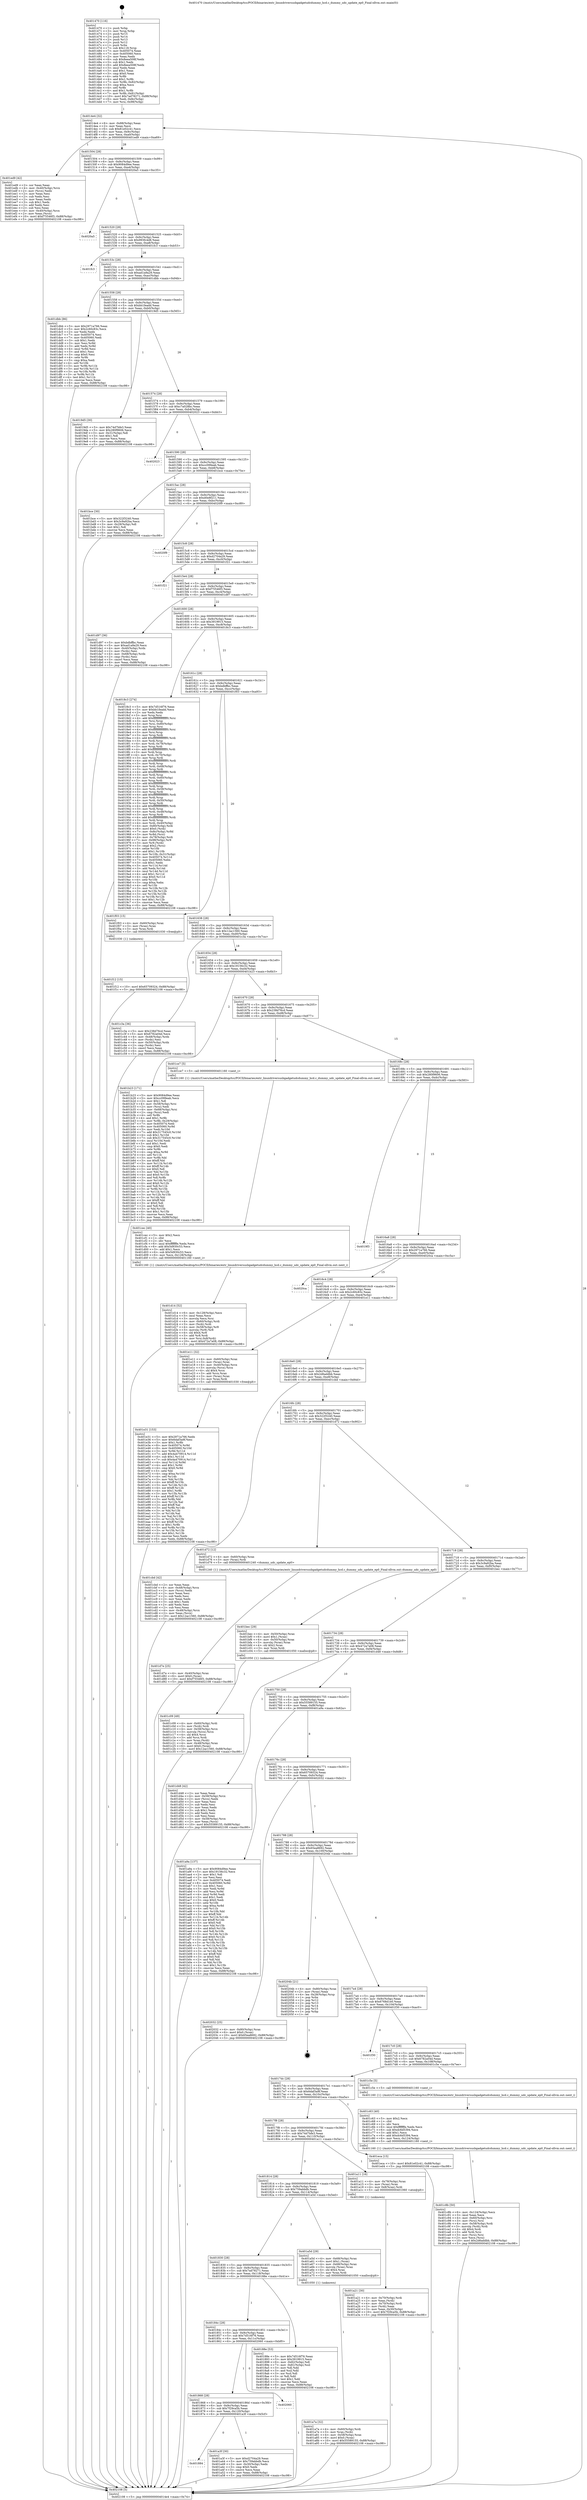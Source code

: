 digraph "0x401470" {
  label = "0x401470 (/mnt/c/Users/mathe/Desktop/tcc/POCII/binaries/extr_linuxdriversusbgadgetudcdummy_hcd.c_dummy_udc_update_ep0_Final-ollvm.out::main(0))"
  labelloc = "t"
  node[shape=record]

  Entry [label="",width=0.3,height=0.3,shape=circle,fillcolor=black,style=filled]
  "0x4014e4" [label="{
     0x4014e4 [32]\l
     | [instrs]\l
     &nbsp;&nbsp;0x4014e4 \<+6\>: mov -0x88(%rbp),%eax\l
     &nbsp;&nbsp;0x4014ea \<+2\>: mov %eax,%ecx\l
     &nbsp;&nbsp;0x4014ec \<+6\>: sub $0x81e02c41,%ecx\l
     &nbsp;&nbsp;0x4014f2 \<+6\>: mov %eax,-0x9c(%rbp)\l
     &nbsp;&nbsp;0x4014f8 \<+6\>: mov %ecx,-0xa0(%rbp)\l
     &nbsp;&nbsp;0x4014fe \<+6\>: je 0000000000401ed9 \<main+0xa69\>\l
  }"]
  "0x401ed9" [label="{
     0x401ed9 [42]\l
     | [instrs]\l
     &nbsp;&nbsp;0x401ed9 \<+2\>: xor %eax,%eax\l
     &nbsp;&nbsp;0x401edb \<+4\>: mov -0x40(%rbp),%rcx\l
     &nbsp;&nbsp;0x401edf \<+2\>: mov (%rcx),%edx\l
     &nbsp;&nbsp;0x401ee1 \<+2\>: mov %eax,%esi\l
     &nbsp;&nbsp;0x401ee3 \<+2\>: sub %edx,%esi\l
     &nbsp;&nbsp;0x401ee5 \<+2\>: mov %eax,%edx\l
     &nbsp;&nbsp;0x401ee7 \<+3\>: sub $0x1,%edx\l
     &nbsp;&nbsp;0x401eea \<+2\>: add %edx,%esi\l
     &nbsp;&nbsp;0x401eec \<+2\>: sub %esi,%eax\l
     &nbsp;&nbsp;0x401eee \<+4\>: mov -0x40(%rbp),%rcx\l
     &nbsp;&nbsp;0x401ef2 \<+2\>: mov %eax,(%rcx)\l
     &nbsp;&nbsp;0x401ef4 \<+10\>: movl $0xf75546f3,-0x88(%rbp)\l
     &nbsp;&nbsp;0x401efe \<+5\>: jmp 0000000000402108 \<main+0xc98\>\l
  }"]
  "0x401504" [label="{
     0x401504 [28]\l
     | [instrs]\l
     &nbsp;&nbsp;0x401504 \<+5\>: jmp 0000000000401509 \<main+0x99\>\l
     &nbsp;&nbsp;0x401509 \<+6\>: mov -0x9c(%rbp),%eax\l
     &nbsp;&nbsp;0x40150f \<+5\>: sub $0x9084d9ee,%eax\l
     &nbsp;&nbsp;0x401514 \<+6\>: mov %eax,-0xa4(%rbp)\l
     &nbsp;&nbsp;0x40151a \<+6\>: je 00000000004020a5 \<main+0xc35\>\l
  }"]
  Exit [label="",width=0.3,height=0.3,shape=circle,fillcolor=black,style=filled,peripheries=2]
  "0x4020a5" [label="{
     0x4020a5\l
  }", style=dashed]
  "0x401520" [label="{
     0x401520 [28]\l
     | [instrs]\l
     &nbsp;&nbsp;0x401520 \<+5\>: jmp 0000000000401525 \<main+0xb5\>\l
     &nbsp;&nbsp;0x401525 \<+6\>: mov -0x9c(%rbp),%eax\l
     &nbsp;&nbsp;0x40152b \<+5\>: sub $0x993fc4d8,%eax\l
     &nbsp;&nbsp;0x401530 \<+6\>: mov %eax,-0xa8(%rbp)\l
     &nbsp;&nbsp;0x401536 \<+6\>: je 0000000000401fc3 \<main+0xb53\>\l
  }"]
  "0x401f12" [label="{
     0x401f12 [15]\l
     | [instrs]\l
     &nbsp;&nbsp;0x401f12 \<+10\>: movl $0x65709324,-0x88(%rbp)\l
     &nbsp;&nbsp;0x401f1c \<+5\>: jmp 0000000000402108 \<main+0xc98\>\l
  }"]
  "0x401fc3" [label="{
     0x401fc3\l
  }", style=dashed]
  "0x40153c" [label="{
     0x40153c [28]\l
     | [instrs]\l
     &nbsp;&nbsp;0x40153c \<+5\>: jmp 0000000000401541 \<main+0xd1\>\l
     &nbsp;&nbsp;0x401541 \<+6\>: mov -0x9c(%rbp),%eax\l
     &nbsp;&nbsp;0x401547 \<+5\>: sub $0xad1a9a29,%eax\l
     &nbsp;&nbsp;0x40154c \<+6\>: mov %eax,-0xac(%rbp)\l
     &nbsp;&nbsp;0x401552 \<+6\>: je 0000000000401dbb \<main+0x94b\>\l
  }"]
  "0x401e31" [label="{
     0x401e31 [153]\l
     | [instrs]\l
     &nbsp;&nbsp;0x401e31 \<+5\>: mov $0x2971a766,%edx\l
     &nbsp;&nbsp;0x401e36 \<+5\>: mov $0x6daf3a9f,%esi\l
     &nbsp;&nbsp;0x401e3b \<+3\>: mov $0x1,%r8b\l
     &nbsp;&nbsp;0x401e3e \<+8\>: mov 0x405074,%r9d\l
     &nbsp;&nbsp;0x401e46 \<+8\>: mov 0x405060,%r10d\l
     &nbsp;&nbsp;0x401e4e \<+3\>: mov %r9d,%r11d\l
     &nbsp;&nbsp;0x401e51 \<+7\>: add $0x4a470914,%r11d\l
     &nbsp;&nbsp;0x401e58 \<+4\>: sub $0x1,%r11d\l
     &nbsp;&nbsp;0x401e5c \<+7\>: sub $0x4a470914,%r11d\l
     &nbsp;&nbsp;0x401e63 \<+4\>: imul %r11d,%r9d\l
     &nbsp;&nbsp;0x401e67 \<+4\>: and $0x1,%r9d\l
     &nbsp;&nbsp;0x401e6b \<+4\>: cmp $0x0,%r9d\l
     &nbsp;&nbsp;0x401e6f \<+3\>: sete %bl\l
     &nbsp;&nbsp;0x401e72 \<+4\>: cmp $0xa,%r10d\l
     &nbsp;&nbsp;0x401e76 \<+4\>: setl %r14b\l
     &nbsp;&nbsp;0x401e7a \<+3\>: mov %bl,%r15b\l
     &nbsp;&nbsp;0x401e7d \<+4\>: xor $0xff,%r15b\l
     &nbsp;&nbsp;0x401e81 \<+3\>: mov %r14b,%r12b\l
     &nbsp;&nbsp;0x401e84 \<+4\>: xor $0xff,%r12b\l
     &nbsp;&nbsp;0x401e88 \<+4\>: xor $0x1,%r8b\l
     &nbsp;&nbsp;0x401e8c \<+3\>: mov %r15b,%r13b\l
     &nbsp;&nbsp;0x401e8f \<+4\>: and $0xff,%r13b\l
     &nbsp;&nbsp;0x401e93 \<+3\>: and %r8b,%bl\l
     &nbsp;&nbsp;0x401e96 \<+3\>: mov %r12b,%al\l
     &nbsp;&nbsp;0x401e99 \<+2\>: and $0xff,%al\l
     &nbsp;&nbsp;0x401e9b \<+3\>: and %r8b,%r14b\l
     &nbsp;&nbsp;0x401e9e \<+3\>: or %bl,%r13b\l
     &nbsp;&nbsp;0x401ea1 \<+3\>: or %r14b,%al\l
     &nbsp;&nbsp;0x401ea4 \<+3\>: xor %al,%r13b\l
     &nbsp;&nbsp;0x401ea7 \<+3\>: or %r12b,%r15b\l
     &nbsp;&nbsp;0x401eaa \<+4\>: xor $0xff,%r15b\l
     &nbsp;&nbsp;0x401eae \<+4\>: or $0x1,%r8b\l
     &nbsp;&nbsp;0x401eb2 \<+3\>: and %r8b,%r15b\l
     &nbsp;&nbsp;0x401eb5 \<+3\>: or %r15b,%r13b\l
     &nbsp;&nbsp;0x401eb8 \<+4\>: test $0x1,%r13b\l
     &nbsp;&nbsp;0x401ebc \<+3\>: cmovne %esi,%edx\l
     &nbsp;&nbsp;0x401ebf \<+6\>: mov %edx,-0x88(%rbp)\l
     &nbsp;&nbsp;0x401ec5 \<+5\>: jmp 0000000000402108 \<main+0xc98\>\l
  }"]
  "0x401dbb" [label="{
     0x401dbb [86]\l
     | [instrs]\l
     &nbsp;&nbsp;0x401dbb \<+5\>: mov $0x2971a766,%eax\l
     &nbsp;&nbsp;0x401dc0 \<+5\>: mov $0x2c60c83c,%ecx\l
     &nbsp;&nbsp;0x401dc5 \<+2\>: xor %edx,%edx\l
     &nbsp;&nbsp;0x401dc7 \<+7\>: mov 0x405074,%esi\l
     &nbsp;&nbsp;0x401dce \<+7\>: mov 0x405060,%edi\l
     &nbsp;&nbsp;0x401dd5 \<+3\>: sub $0x1,%edx\l
     &nbsp;&nbsp;0x401dd8 \<+3\>: mov %esi,%r8d\l
     &nbsp;&nbsp;0x401ddb \<+3\>: add %edx,%r8d\l
     &nbsp;&nbsp;0x401dde \<+4\>: imul %r8d,%esi\l
     &nbsp;&nbsp;0x401de2 \<+3\>: and $0x1,%esi\l
     &nbsp;&nbsp;0x401de5 \<+3\>: cmp $0x0,%esi\l
     &nbsp;&nbsp;0x401de8 \<+4\>: sete %r9b\l
     &nbsp;&nbsp;0x401dec \<+3\>: cmp $0xa,%edi\l
     &nbsp;&nbsp;0x401def \<+4\>: setl %r10b\l
     &nbsp;&nbsp;0x401df3 \<+3\>: mov %r9b,%r11b\l
     &nbsp;&nbsp;0x401df6 \<+3\>: and %r10b,%r11b\l
     &nbsp;&nbsp;0x401df9 \<+3\>: xor %r10b,%r9b\l
     &nbsp;&nbsp;0x401dfc \<+3\>: or %r9b,%r11b\l
     &nbsp;&nbsp;0x401dff \<+4\>: test $0x1,%r11b\l
     &nbsp;&nbsp;0x401e03 \<+3\>: cmovne %ecx,%eax\l
     &nbsp;&nbsp;0x401e06 \<+6\>: mov %eax,-0x88(%rbp)\l
     &nbsp;&nbsp;0x401e0c \<+5\>: jmp 0000000000402108 \<main+0xc98\>\l
  }"]
  "0x401558" [label="{
     0x401558 [28]\l
     | [instrs]\l
     &nbsp;&nbsp;0x401558 \<+5\>: jmp 000000000040155d \<main+0xed\>\l
     &nbsp;&nbsp;0x40155d \<+6\>: mov -0x9c(%rbp),%eax\l
     &nbsp;&nbsp;0x401563 \<+5\>: sub $0xbb1feadd,%eax\l
     &nbsp;&nbsp;0x401568 \<+6\>: mov %eax,-0xb0(%rbp)\l
     &nbsp;&nbsp;0x40156e \<+6\>: je 00000000004019d5 \<main+0x565\>\l
  }"]
  "0x401d7e" [label="{
     0x401d7e [25]\l
     | [instrs]\l
     &nbsp;&nbsp;0x401d7e \<+4\>: mov -0x40(%rbp),%rax\l
     &nbsp;&nbsp;0x401d82 \<+6\>: movl $0x0,(%rax)\l
     &nbsp;&nbsp;0x401d88 \<+10\>: movl $0xf75546f3,-0x88(%rbp)\l
     &nbsp;&nbsp;0x401d92 \<+5\>: jmp 0000000000402108 \<main+0xc98\>\l
  }"]
  "0x4019d5" [label="{
     0x4019d5 [30]\l
     | [instrs]\l
     &nbsp;&nbsp;0x4019d5 \<+5\>: mov $0x74d7bfe3,%eax\l
     &nbsp;&nbsp;0x4019da \<+5\>: mov $0x280f9606,%ecx\l
     &nbsp;&nbsp;0x4019df \<+3\>: mov -0x31(%rbp),%dl\l
     &nbsp;&nbsp;0x4019e2 \<+3\>: test $0x1,%dl\l
     &nbsp;&nbsp;0x4019e5 \<+3\>: cmovne %ecx,%eax\l
     &nbsp;&nbsp;0x4019e8 \<+6\>: mov %eax,-0x88(%rbp)\l
     &nbsp;&nbsp;0x4019ee \<+5\>: jmp 0000000000402108 \<main+0xc98\>\l
  }"]
  "0x401574" [label="{
     0x401574 [28]\l
     | [instrs]\l
     &nbsp;&nbsp;0x401574 \<+5\>: jmp 0000000000401579 \<main+0x109\>\l
     &nbsp;&nbsp;0x401579 \<+6\>: mov -0x9c(%rbp),%eax\l
     &nbsp;&nbsp;0x40157f \<+5\>: sub $0xc7a028bc,%eax\l
     &nbsp;&nbsp;0x401584 \<+6\>: mov %eax,-0xb4(%rbp)\l
     &nbsp;&nbsp;0x40158a \<+6\>: je 0000000000402023 \<main+0xbb3\>\l
  }"]
  "0x401d14" [label="{
     0x401d14 [52]\l
     | [instrs]\l
     &nbsp;&nbsp;0x401d14 \<+6\>: mov -0x128(%rbp),%ecx\l
     &nbsp;&nbsp;0x401d1a \<+3\>: imul %eax,%ecx\l
     &nbsp;&nbsp;0x401d1d \<+3\>: movslq %ecx,%rsi\l
     &nbsp;&nbsp;0x401d20 \<+4\>: mov -0x60(%rbp),%rdi\l
     &nbsp;&nbsp;0x401d24 \<+3\>: mov (%rdi),%rdi\l
     &nbsp;&nbsp;0x401d27 \<+4\>: mov -0x58(%rbp),%r8\l
     &nbsp;&nbsp;0x401d2b \<+3\>: movslq (%r8),%r8\l
     &nbsp;&nbsp;0x401d2e \<+4\>: shl $0x4,%r8\l
     &nbsp;&nbsp;0x401d32 \<+3\>: add %r8,%rdi\l
     &nbsp;&nbsp;0x401d35 \<+4\>: mov %rsi,0x8(%rdi)\l
     &nbsp;&nbsp;0x401d39 \<+10\>: movl $0x472a7a08,-0x88(%rbp)\l
     &nbsp;&nbsp;0x401d43 \<+5\>: jmp 0000000000402108 \<main+0xc98\>\l
  }"]
  "0x402023" [label="{
     0x402023\l
  }", style=dashed]
  "0x401590" [label="{
     0x401590 [28]\l
     | [instrs]\l
     &nbsp;&nbsp;0x401590 \<+5\>: jmp 0000000000401595 \<main+0x125\>\l
     &nbsp;&nbsp;0x401595 \<+6\>: mov -0x9c(%rbp),%eax\l
     &nbsp;&nbsp;0x40159b \<+5\>: sub $0xcc099eab,%eax\l
     &nbsp;&nbsp;0x4015a0 \<+6\>: mov %eax,-0xb8(%rbp)\l
     &nbsp;&nbsp;0x4015a6 \<+6\>: je 0000000000401bce \<main+0x75e\>\l
  }"]
  "0x401cec" [label="{
     0x401cec [40]\l
     | [instrs]\l
     &nbsp;&nbsp;0x401cec \<+5\>: mov $0x2,%ecx\l
     &nbsp;&nbsp;0x401cf1 \<+1\>: cltd\l
     &nbsp;&nbsp;0x401cf2 \<+2\>: idiv %ecx\l
     &nbsp;&nbsp;0x401cf4 \<+6\>: imul $0xfffffffe,%edx,%ecx\l
     &nbsp;&nbsp;0x401cfa \<+6\>: add $0x5d930c53,%ecx\l
     &nbsp;&nbsp;0x401d00 \<+3\>: add $0x1,%ecx\l
     &nbsp;&nbsp;0x401d03 \<+6\>: sub $0x5d930c53,%ecx\l
     &nbsp;&nbsp;0x401d09 \<+6\>: mov %ecx,-0x128(%rbp)\l
     &nbsp;&nbsp;0x401d0f \<+5\>: call 0000000000401160 \<next_i\>\l
     | [calls]\l
     &nbsp;&nbsp;0x401160 \{1\} (/mnt/c/Users/mathe/Desktop/tcc/POCII/binaries/extr_linuxdriversusbgadgetudcdummy_hcd.c_dummy_udc_update_ep0_Final-ollvm.out::next_i)\l
  }"]
  "0x401bce" [label="{
     0x401bce [30]\l
     | [instrs]\l
     &nbsp;&nbsp;0x401bce \<+5\>: mov $0x322f3240,%eax\l
     &nbsp;&nbsp;0x401bd3 \<+5\>: mov $0x3c9a92ba,%ecx\l
     &nbsp;&nbsp;0x401bd8 \<+3\>: mov -0x29(%rbp),%dl\l
     &nbsp;&nbsp;0x401bdb \<+3\>: test $0x1,%dl\l
     &nbsp;&nbsp;0x401bde \<+3\>: cmovne %ecx,%eax\l
     &nbsp;&nbsp;0x401be1 \<+6\>: mov %eax,-0x88(%rbp)\l
     &nbsp;&nbsp;0x401be7 \<+5\>: jmp 0000000000402108 \<main+0xc98\>\l
  }"]
  "0x4015ac" [label="{
     0x4015ac [28]\l
     | [instrs]\l
     &nbsp;&nbsp;0x4015ac \<+5\>: jmp 00000000004015b1 \<main+0x141\>\l
     &nbsp;&nbsp;0x4015b1 \<+6\>: mov -0x9c(%rbp),%eax\l
     &nbsp;&nbsp;0x4015b7 \<+5\>: sub $0xd0e8f211,%eax\l
     &nbsp;&nbsp;0x4015bc \<+6\>: mov %eax,-0xbc(%rbp)\l
     &nbsp;&nbsp;0x4015c2 \<+6\>: je 00000000004020f9 \<main+0xc89\>\l
  }"]
  "0x401c8b" [label="{
     0x401c8b [50]\l
     | [instrs]\l
     &nbsp;&nbsp;0x401c8b \<+6\>: mov -0x124(%rbp),%ecx\l
     &nbsp;&nbsp;0x401c91 \<+3\>: imul %eax,%ecx\l
     &nbsp;&nbsp;0x401c94 \<+4\>: mov -0x60(%rbp),%rsi\l
     &nbsp;&nbsp;0x401c98 \<+3\>: mov (%rsi),%rsi\l
     &nbsp;&nbsp;0x401c9b \<+4\>: mov -0x58(%rbp),%rdi\l
     &nbsp;&nbsp;0x401c9f \<+3\>: movslq (%rdi),%rdi\l
     &nbsp;&nbsp;0x401ca2 \<+4\>: shl $0x4,%rdi\l
     &nbsp;&nbsp;0x401ca6 \<+3\>: add %rdi,%rsi\l
     &nbsp;&nbsp;0x401ca9 \<+3\>: mov (%rsi),%rsi\l
     &nbsp;&nbsp;0x401cac \<+2\>: mov %ecx,(%rsi)\l
     &nbsp;&nbsp;0x401cae \<+10\>: movl $0x2d6addbb,-0x88(%rbp)\l
     &nbsp;&nbsp;0x401cb8 \<+5\>: jmp 0000000000402108 \<main+0xc98\>\l
  }"]
  "0x4020f9" [label="{
     0x4020f9\l
  }", style=dashed]
  "0x4015c8" [label="{
     0x4015c8 [28]\l
     | [instrs]\l
     &nbsp;&nbsp;0x4015c8 \<+5\>: jmp 00000000004015cd \<main+0x15d\>\l
     &nbsp;&nbsp;0x4015cd \<+6\>: mov -0x9c(%rbp),%eax\l
     &nbsp;&nbsp;0x4015d3 \<+5\>: sub $0xd2704a29,%eax\l
     &nbsp;&nbsp;0x4015d8 \<+6\>: mov %eax,-0xc0(%rbp)\l
     &nbsp;&nbsp;0x4015de \<+6\>: je 0000000000401f21 \<main+0xab1\>\l
  }"]
  "0x401c63" [label="{
     0x401c63 [40]\l
     | [instrs]\l
     &nbsp;&nbsp;0x401c63 \<+5\>: mov $0x2,%ecx\l
     &nbsp;&nbsp;0x401c68 \<+1\>: cltd\l
     &nbsp;&nbsp;0x401c69 \<+2\>: idiv %ecx\l
     &nbsp;&nbsp;0x401c6b \<+6\>: imul $0xfffffffe,%edx,%ecx\l
     &nbsp;&nbsp;0x401c71 \<+6\>: sub $0xdc6d5394,%ecx\l
     &nbsp;&nbsp;0x401c77 \<+3\>: add $0x1,%ecx\l
     &nbsp;&nbsp;0x401c7a \<+6\>: add $0xdc6d5394,%ecx\l
     &nbsp;&nbsp;0x401c80 \<+6\>: mov %ecx,-0x124(%rbp)\l
     &nbsp;&nbsp;0x401c86 \<+5\>: call 0000000000401160 \<next_i\>\l
     | [calls]\l
     &nbsp;&nbsp;0x401160 \{1\} (/mnt/c/Users/mathe/Desktop/tcc/POCII/binaries/extr_linuxdriversusbgadgetudcdummy_hcd.c_dummy_udc_update_ep0_Final-ollvm.out::next_i)\l
  }"]
  "0x401f21" [label="{
     0x401f21\l
  }", style=dashed]
  "0x4015e4" [label="{
     0x4015e4 [28]\l
     | [instrs]\l
     &nbsp;&nbsp;0x4015e4 \<+5\>: jmp 00000000004015e9 \<main+0x179\>\l
     &nbsp;&nbsp;0x4015e9 \<+6\>: mov -0x9c(%rbp),%eax\l
     &nbsp;&nbsp;0x4015ef \<+5\>: sub $0xf75546f3,%eax\l
     &nbsp;&nbsp;0x4015f4 \<+6\>: mov %eax,-0xc4(%rbp)\l
     &nbsp;&nbsp;0x4015fa \<+6\>: je 0000000000401d97 \<main+0x927\>\l
  }"]
  "0x401c09" [label="{
     0x401c09 [49]\l
     | [instrs]\l
     &nbsp;&nbsp;0x401c09 \<+4\>: mov -0x60(%rbp),%rdi\l
     &nbsp;&nbsp;0x401c0d \<+3\>: mov (%rdi),%rdi\l
     &nbsp;&nbsp;0x401c10 \<+4\>: mov -0x58(%rbp),%rcx\l
     &nbsp;&nbsp;0x401c14 \<+3\>: movslq (%rcx),%rcx\l
     &nbsp;&nbsp;0x401c17 \<+4\>: shl $0x4,%rcx\l
     &nbsp;&nbsp;0x401c1b \<+3\>: add %rcx,%rdi\l
     &nbsp;&nbsp;0x401c1e \<+3\>: mov %rax,(%rdi)\l
     &nbsp;&nbsp;0x401c21 \<+4\>: mov -0x48(%rbp),%rax\l
     &nbsp;&nbsp;0x401c25 \<+6\>: movl $0x0,(%rax)\l
     &nbsp;&nbsp;0x401c2b \<+10\>: movl $0x12ac1560,-0x88(%rbp)\l
     &nbsp;&nbsp;0x401c35 \<+5\>: jmp 0000000000402108 \<main+0xc98\>\l
  }"]
  "0x401d97" [label="{
     0x401d97 [36]\l
     | [instrs]\l
     &nbsp;&nbsp;0x401d97 \<+5\>: mov $0xbdbffbc,%eax\l
     &nbsp;&nbsp;0x401d9c \<+5\>: mov $0xad1a9a29,%ecx\l
     &nbsp;&nbsp;0x401da1 \<+4\>: mov -0x40(%rbp),%rdx\l
     &nbsp;&nbsp;0x401da5 \<+2\>: mov (%rdx),%esi\l
     &nbsp;&nbsp;0x401da7 \<+4\>: mov -0x68(%rbp),%rdx\l
     &nbsp;&nbsp;0x401dab \<+2\>: cmp (%rdx),%esi\l
     &nbsp;&nbsp;0x401dad \<+3\>: cmovl %ecx,%eax\l
     &nbsp;&nbsp;0x401db0 \<+6\>: mov %eax,-0x88(%rbp)\l
     &nbsp;&nbsp;0x401db6 \<+5\>: jmp 0000000000402108 \<main+0xc98\>\l
  }"]
  "0x401600" [label="{
     0x401600 [28]\l
     | [instrs]\l
     &nbsp;&nbsp;0x401600 \<+5\>: jmp 0000000000401605 \<main+0x195\>\l
     &nbsp;&nbsp;0x401605 \<+6\>: mov -0x9c(%rbp),%eax\l
     &nbsp;&nbsp;0x40160b \<+5\>: sub $0x3919915,%eax\l
     &nbsp;&nbsp;0x401610 \<+6\>: mov %eax,-0xc8(%rbp)\l
     &nbsp;&nbsp;0x401616 \<+6\>: je 00000000004018c3 \<main+0x453\>\l
  }"]
  "0x401a7a" [label="{
     0x401a7a [32]\l
     | [instrs]\l
     &nbsp;&nbsp;0x401a7a \<+4\>: mov -0x60(%rbp),%rdi\l
     &nbsp;&nbsp;0x401a7e \<+3\>: mov %rax,(%rdi)\l
     &nbsp;&nbsp;0x401a81 \<+4\>: mov -0x58(%rbp),%rax\l
     &nbsp;&nbsp;0x401a85 \<+6\>: movl $0x0,(%rax)\l
     &nbsp;&nbsp;0x401a8b \<+10\>: movl $0x55589155,-0x88(%rbp)\l
     &nbsp;&nbsp;0x401a95 \<+5\>: jmp 0000000000402108 \<main+0xc98\>\l
  }"]
  "0x4018c3" [label="{
     0x4018c3 [274]\l
     | [instrs]\l
     &nbsp;&nbsp;0x4018c3 \<+5\>: mov $0x7d516f76,%eax\l
     &nbsp;&nbsp;0x4018c8 \<+5\>: mov $0xbb1feadd,%ecx\l
     &nbsp;&nbsp;0x4018cd \<+2\>: xor %edx,%edx\l
     &nbsp;&nbsp;0x4018cf \<+3\>: mov %rsp,%rsi\l
     &nbsp;&nbsp;0x4018d2 \<+4\>: add $0xfffffffffffffff0,%rsi\l
     &nbsp;&nbsp;0x4018d6 \<+3\>: mov %rsi,%rsp\l
     &nbsp;&nbsp;0x4018d9 \<+4\>: mov %rsi,-0x80(%rbp)\l
     &nbsp;&nbsp;0x4018dd \<+3\>: mov %rsp,%rsi\l
     &nbsp;&nbsp;0x4018e0 \<+4\>: add $0xfffffffffffffff0,%rsi\l
     &nbsp;&nbsp;0x4018e4 \<+3\>: mov %rsi,%rsp\l
     &nbsp;&nbsp;0x4018e7 \<+3\>: mov %rsp,%rdi\l
     &nbsp;&nbsp;0x4018ea \<+4\>: add $0xfffffffffffffff0,%rdi\l
     &nbsp;&nbsp;0x4018ee \<+3\>: mov %rdi,%rsp\l
     &nbsp;&nbsp;0x4018f1 \<+4\>: mov %rdi,-0x78(%rbp)\l
     &nbsp;&nbsp;0x4018f5 \<+3\>: mov %rsp,%rdi\l
     &nbsp;&nbsp;0x4018f8 \<+4\>: add $0xfffffffffffffff0,%rdi\l
     &nbsp;&nbsp;0x4018fc \<+3\>: mov %rdi,%rsp\l
     &nbsp;&nbsp;0x4018ff \<+4\>: mov %rdi,-0x70(%rbp)\l
     &nbsp;&nbsp;0x401903 \<+3\>: mov %rsp,%rdi\l
     &nbsp;&nbsp;0x401906 \<+4\>: add $0xfffffffffffffff0,%rdi\l
     &nbsp;&nbsp;0x40190a \<+3\>: mov %rdi,%rsp\l
     &nbsp;&nbsp;0x40190d \<+4\>: mov %rdi,-0x68(%rbp)\l
     &nbsp;&nbsp;0x401911 \<+3\>: mov %rsp,%rdi\l
     &nbsp;&nbsp;0x401914 \<+4\>: add $0xfffffffffffffff0,%rdi\l
     &nbsp;&nbsp;0x401918 \<+3\>: mov %rdi,%rsp\l
     &nbsp;&nbsp;0x40191b \<+4\>: mov %rdi,-0x60(%rbp)\l
     &nbsp;&nbsp;0x40191f \<+3\>: mov %rsp,%rdi\l
     &nbsp;&nbsp;0x401922 \<+4\>: add $0xfffffffffffffff0,%rdi\l
     &nbsp;&nbsp;0x401926 \<+3\>: mov %rdi,%rsp\l
     &nbsp;&nbsp;0x401929 \<+4\>: mov %rdi,-0x58(%rbp)\l
     &nbsp;&nbsp;0x40192d \<+3\>: mov %rsp,%rdi\l
     &nbsp;&nbsp;0x401930 \<+4\>: add $0xfffffffffffffff0,%rdi\l
     &nbsp;&nbsp;0x401934 \<+3\>: mov %rdi,%rsp\l
     &nbsp;&nbsp;0x401937 \<+4\>: mov %rdi,-0x50(%rbp)\l
     &nbsp;&nbsp;0x40193b \<+3\>: mov %rsp,%rdi\l
     &nbsp;&nbsp;0x40193e \<+4\>: add $0xfffffffffffffff0,%rdi\l
     &nbsp;&nbsp;0x401942 \<+3\>: mov %rdi,%rsp\l
     &nbsp;&nbsp;0x401945 \<+4\>: mov %rdi,-0x48(%rbp)\l
     &nbsp;&nbsp;0x401949 \<+3\>: mov %rsp,%rdi\l
     &nbsp;&nbsp;0x40194c \<+4\>: add $0xfffffffffffffff0,%rdi\l
     &nbsp;&nbsp;0x401950 \<+3\>: mov %rdi,%rsp\l
     &nbsp;&nbsp;0x401953 \<+4\>: mov %rdi,-0x40(%rbp)\l
     &nbsp;&nbsp;0x401957 \<+4\>: mov -0x80(%rbp),%rdi\l
     &nbsp;&nbsp;0x40195b \<+6\>: movl $0x0,(%rdi)\l
     &nbsp;&nbsp;0x401961 \<+7\>: mov -0x8c(%rbp),%r8d\l
     &nbsp;&nbsp;0x401968 \<+3\>: mov %r8d,(%rsi)\l
     &nbsp;&nbsp;0x40196b \<+4\>: mov -0x78(%rbp),%rdi\l
     &nbsp;&nbsp;0x40196f \<+7\>: mov -0x98(%rbp),%r9\l
     &nbsp;&nbsp;0x401976 \<+3\>: mov %r9,(%rdi)\l
     &nbsp;&nbsp;0x401979 \<+3\>: cmpl $0x2,(%rsi)\l
     &nbsp;&nbsp;0x40197c \<+4\>: setne %r10b\l
     &nbsp;&nbsp;0x401980 \<+4\>: and $0x1,%r10b\l
     &nbsp;&nbsp;0x401984 \<+4\>: mov %r10b,-0x31(%rbp)\l
     &nbsp;&nbsp;0x401988 \<+8\>: mov 0x405074,%r11d\l
     &nbsp;&nbsp;0x401990 \<+7\>: mov 0x405060,%ebx\l
     &nbsp;&nbsp;0x401997 \<+3\>: sub $0x1,%edx\l
     &nbsp;&nbsp;0x40199a \<+3\>: mov %r11d,%r14d\l
     &nbsp;&nbsp;0x40199d \<+3\>: add %edx,%r14d\l
     &nbsp;&nbsp;0x4019a0 \<+4\>: imul %r14d,%r11d\l
     &nbsp;&nbsp;0x4019a4 \<+4\>: and $0x1,%r11d\l
     &nbsp;&nbsp;0x4019a8 \<+4\>: cmp $0x0,%r11d\l
     &nbsp;&nbsp;0x4019ac \<+4\>: sete %r10b\l
     &nbsp;&nbsp;0x4019b0 \<+3\>: cmp $0xa,%ebx\l
     &nbsp;&nbsp;0x4019b3 \<+4\>: setl %r15b\l
     &nbsp;&nbsp;0x4019b7 \<+3\>: mov %r10b,%r12b\l
     &nbsp;&nbsp;0x4019ba \<+3\>: and %r15b,%r12b\l
     &nbsp;&nbsp;0x4019bd \<+3\>: xor %r15b,%r10b\l
     &nbsp;&nbsp;0x4019c0 \<+3\>: or %r10b,%r12b\l
     &nbsp;&nbsp;0x4019c3 \<+4\>: test $0x1,%r12b\l
     &nbsp;&nbsp;0x4019c7 \<+3\>: cmovne %ecx,%eax\l
     &nbsp;&nbsp;0x4019ca \<+6\>: mov %eax,-0x88(%rbp)\l
     &nbsp;&nbsp;0x4019d0 \<+5\>: jmp 0000000000402108 \<main+0xc98\>\l
  }"]
  "0x40161c" [label="{
     0x40161c [28]\l
     | [instrs]\l
     &nbsp;&nbsp;0x40161c \<+5\>: jmp 0000000000401621 \<main+0x1b1\>\l
     &nbsp;&nbsp;0x401621 \<+6\>: mov -0x9c(%rbp),%eax\l
     &nbsp;&nbsp;0x401627 \<+5\>: sub $0xbdbffbc,%eax\l
     &nbsp;&nbsp;0x40162c \<+6\>: mov %eax,-0xcc(%rbp)\l
     &nbsp;&nbsp;0x401632 \<+6\>: je 0000000000401f03 \<main+0xa93\>\l
  }"]
  "0x401884" [label="{
     0x401884\l
  }", style=dashed]
  "0x401f03" [label="{
     0x401f03 [15]\l
     | [instrs]\l
     &nbsp;&nbsp;0x401f03 \<+4\>: mov -0x60(%rbp),%rax\l
     &nbsp;&nbsp;0x401f07 \<+3\>: mov (%rax),%rax\l
     &nbsp;&nbsp;0x401f0a \<+3\>: mov %rax,%rdi\l
     &nbsp;&nbsp;0x401f0d \<+5\>: call 0000000000401030 \<free@plt\>\l
     | [calls]\l
     &nbsp;&nbsp;0x401030 \{1\} (unknown)\l
  }"]
  "0x401638" [label="{
     0x401638 [28]\l
     | [instrs]\l
     &nbsp;&nbsp;0x401638 \<+5\>: jmp 000000000040163d \<main+0x1cd\>\l
     &nbsp;&nbsp;0x40163d \<+6\>: mov -0x9c(%rbp),%eax\l
     &nbsp;&nbsp;0x401643 \<+5\>: sub $0x12ac1560,%eax\l
     &nbsp;&nbsp;0x401648 \<+6\>: mov %eax,-0xd0(%rbp)\l
     &nbsp;&nbsp;0x40164e \<+6\>: je 0000000000401c3a \<main+0x7ca\>\l
  }"]
  "0x401a3f" [label="{
     0x401a3f [30]\l
     | [instrs]\l
     &nbsp;&nbsp;0x401a3f \<+5\>: mov $0xd2704a29,%eax\l
     &nbsp;&nbsp;0x401a44 \<+5\>: mov $0x759abbdb,%ecx\l
     &nbsp;&nbsp;0x401a49 \<+3\>: mov -0x30(%rbp),%edx\l
     &nbsp;&nbsp;0x401a4c \<+3\>: cmp $0x0,%edx\l
     &nbsp;&nbsp;0x401a4f \<+3\>: cmove %ecx,%eax\l
     &nbsp;&nbsp;0x401a52 \<+6\>: mov %eax,-0x88(%rbp)\l
     &nbsp;&nbsp;0x401a58 \<+5\>: jmp 0000000000402108 \<main+0xc98\>\l
  }"]
  "0x401c3a" [label="{
     0x401c3a [36]\l
     | [instrs]\l
     &nbsp;&nbsp;0x401c3a \<+5\>: mov $0x238d76cd,%eax\l
     &nbsp;&nbsp;0x401c3f \<+5\>: mov $0x6782a04d,%ecx\l
     &nbsp;&nbsp;0x401c44 \<+4\>: mov -0x48(%rbp),%rdx\l
     &nbsp;&nbsp;0x401c48 \<+2\>: mov (%rdx),%esi\l
     &nbsp;&nbsp;0x401c4a \<+4\>: mov -0x50(%rbp),%rdx\l
     &nbsp;&nbsp;0x401c4e \<+2\>: cmp (%rdx),%esi\l
     &nbsp;&nbsp;0x401c50 \<+3\>: cmovl %ecx,%eax\l
     &nbsp;&nbsp;0x401c53 \<+6\>: mov %eax,-0x88(%rbp)\l
     &nbsp;&nbsp;0x401c59 \<+5\>: jmp 0000000000402108 \<main+0xc98\>\l
  }"]
  "0x401654" [label="{
     0x401654 [28]\l
     | [instrs]\l
     &nbsp;&nbsp;0x401654 \<+5\>: jmp 0000000000401659 \<main+0x1e9\>\l
     &nbsp;&nbsp;0x401659 \<+6\>: mov -0x9c(%rbp),%eax\l
     &nbsp;&nbsp;0x40165f \<+5\>: sub $0x19156c32,%eax\l
     &nbsp;&nbsp;0x401664 \<+6\>: mov %eax,-0xd4(%rbp)\l
     &nbsp;&nbsp;0x40166a \<+6\>: je 0000000000401b23 \<main+0x6b3\>\l
  }"]
  "0x401868" [label="{
     0x401868 [28]\l
     | [instrs]\l
     &nbsp;&nbsp;0x401868 \<+5\>: jmp 000000000040186d \<main+0x3fd\>\l
     &nbsp;&nbsp;0x40186d \<+6\>: mov -0x9c(%rbp),%eax\l
     &nbsp;&nbsp;0x401873 \<+5\>: sub $0x7f29ca5b,%eax\l
     &nbsp;&nbsp;0x401878 \<+6\>: mov %eax,-0x120(%rbp)\l
     &nbsp;&nbsp;0x40187e \<+6\>: je 0000000000401a3f \<main+0x5cf\>\l
  }"]
  "0x401b23" [label="{
     0x401b23 [171]\l
     | [instrs]\l
     &nbsp;&nbsp;0x401b23 \<+5\>: mov $0x9084d9ee,%eax\l
     &nbsp;&nbsp;0x401b28 \<+5\>: mov $0xcc099eab,%ecx\l
     &nbsp;&nbsp;0x401b2d \<+2\>: mov $0x1,%dl\l
     &nbsp;&nbsp;0x401b2f \<+4\>: mov -0x58(%rbp),%rsi\l
     &nbsp;&nbsp;0x401b33 \<+2\>: mov (%rsi),%edi\l
     &nbsp;&nbsp;0x401b35 \<+4\>: mov -0x68(%rbp),%rsi\l
     &nbsp;&nbsp;0x401b39 \<+2\>: cmp (%rsi),%edi\l
     &nbsp;&nbsp;0x401b3b \<+4\>: setl %r8b\l
     &nbsp;&nbsp;0x401b3f \<+4\>: and $0x1,%r8b\l
     &nbsp;&nbsp;0x401b43 \<+4\>: mov %r8b,-0x29(%rbp)\l
     &nbsp;&nbsp;0x401b47 \<+7\>: mov 0x405074,%edi\l
     &nbsp;&nbsp;0x401b4e \<+8\>: mov 0x405060,%r9d\l
     &nbsp;&nbsp;0x401b56 \<+3\>: mov %edi,%r10d\l
     &nbsp;&nbsp;0x401b59 \<+7\>: add $0x317545c0,%r10d\l
     &nbsp;&nbsp;0x401b60 \<+4\>: sub $0x1,%r10d\l
     &nbsp;&nbsp;0x401b64 \<+7\>: sub $0x317545c0,%r10d\l
     &nbsp;&nbsp;0x401b6b \<+4\>: imul %r10d,%edi\l
     &nbsp;&nbsp;0x401b6f \<+3\>: and $0x1,%edi\l
     &nbsp;&nbsp;0x401b72 \<+3\>: cmp $0x0,%edi\l
     &nbsp;&nbsp;0x401b75 \<+4\>: sete %r8b\l
     &nbsp;&nbsp;0x401b79 \<+4\>: cmp $0xa,%r9d\l
     &nbsp;&nbsp;0x401b7d \<+4\>: setl %r11b\l
     &nbsp;&nbsp;0x401b81 \<+3\>: mov %r8b,%bl\l
     &nbsp;&nbsp;0x401b84 \<+3\>: xor $0xff,%bl\l
     &nbsp;&nbsp;0x401b87 \<+3\>: mov %r11b,%r14b\l
     &nbsp;&nbsp;0x401b8a \<+4\>: xor $0xff,%r14b\l
     &nbsp;&nbsp;0x401b8e \<+3\>: xor $0x0,%dl\l
     &nbsp;&nbsp;0x401b91 \<+3\>: mov %bl,%r15b\l
     &nbsp;&nbsp;0x401b94 \<+4\>: and $0x0,%r15b\l
     &nbsp;&nbsp;0x401b98 \<+3\>: and %dl,%r8b\l
     &nbsp;&nbsp;0x401b9b \<+3\>: mov %r14b,%r12b\l
     &nbsp;&nbsp;0x401b9e \<+4\>: and $0x0,%r12b\l
     &nbsp;&nbsp;0x401ba2 \<+3\>: and %dl,%r11b\l
     &nbsp;&nbsp;0x401ba5 \<+3\>: or %r8b,%r15b\l
     &nbsp;&nbsp;0x401ba8 \<+3\>: or %r11b,%r12b\l
     &nbsp;&nbsp;0x401bab \<+3\>: xor %r12b,%r15b\l
     &nbsp;&nbsp;0x401bae \<+3\>: or %r14b,%bl\l
     &nbsp;&nbsp;0x401bb1 \<+3\>: xor $0xff,%bl\l
     &nbsp;&nbsp;0x401bb4 \<+3\>: or $0x0,%dl\l
     &nbsp;&nbsp;0x401bb7 \<+2\>: and %dl,%bl\l
     &nbsp;&nbsp;0x401bb9 \<+3\>: or %bl,%r15b\l
     &nbsp;&nbsp;0x401bbc \<+4\>: test $0x1,%r15b\l
     &nbsp;&nbsp;0x401bc0 \<+3\>: cmovne %ecx,%eax\l
     &nbsp;&nbsp;0x401bc3 \<+6\>: mov %eax,-0x88(%rbp)\l
     &nbsp;&nbsp;0x401bc9 \<+5\>: jmp 0000000000402108 \<main+0xc98\>\l
  }"]
  "0x401670" [label="{
     0x401670 [28]\l
     | [instrs]\l
     &nbsp;&nbsp;0x401670 \<+5\>: jmp 0000000000401675 \<main+0x205\>\l
     &nbsp;&nbsp;0x401675 \<+6\>: mov -0x9c(%rbp),%eax\l
     &nbsp;&nbsp;0x40167b \<+5\>: sub $0x238d76cd,%eax\l
     &nbsp;&nbsp;0x401680 \<+6\>: mov %eax,-0xd8(%rbp)\l
     &nbsp;&nbsp;0x401686 \<+6\>: je 0000000000401ce7 \<main+0x877\>\l
  }"]
  "0x402060" [label="{
     0x402060\l
  }", style=dashed]
  "0x401ce7" [label="{
     0x401ce7 [5]\l
     | [instrs]\l
     &nbsp;&nbsp;0x401ce7 \<+5\>: call 0000000000401160 \<next_i\>\l
     | [calls]\l
     &nbsp;&nbsp;0x401160 \{1\} (/mnt/c/Users/mathe/Desktop/tcc/POCII/binaries/extr_linuxdriversusbgadgetudcdummy_hcd.c_dummy_udc_update_ep0_Final-ollvm.out::next_i)\l
  }"]
  "0x40168c" [label="{
     0x40168c [28]\l
     | [instrs]\l
     &nbsp;&nbsp;0x40168c \<+5\>: jmp 0000000000401691 \<main+0x221\>\l
     &nbsp;&nbsp;0x401691 \<+6\>: mov -0x9c(%rbp),%eax\l
     &nbsp;&nbsp;0x401697 \<+5\>: sub $0x280f9606,%eax\l
     &nbsp;&nbsp;0x40169c \<+6\>: mov %eax,-0xdc(%rbp)\l
     &nbsp;&nbsp;0x4016a2 \<+6\>: je 00000000004019f3 \<main+0x583\>\l
  }"]
  "0x401a21" [label="{
     0x401a21 [30]\l
     | [instrs]\l
     &nbsp;&nbsp;0x401a21 \<+4\>: mov -0x70(%rbp),%rdi\l
     &nbsp;&nbsp;0x401a25 \<+2\>: mov %eax,(%rdi)\l
     &nbsp;&nbsp;0x401a27 \<+4\>: mov -0x70(%rbp),%rdi\l
     &nbsp;&nbsp;0x401a2b \<+2\>: mov (%rdi),%eax\l
     &nbsp;&nbsp;0x401a2d \<+3\>: mov %eax,-0x30(%rbp)\l
     &nbsp;&nbsp;0x401a30 \<+10\>: movl $0x7f29ca5b,-0x88(%rbp)\l
     &nbsp;&nbsp;0x401a3a \<+5\>: jmp 0000000000402108 \<main+0xc98\>\l
  }"]
  "0x4019f3" [label="{
     0x4019f3\l
  }", style=dashed]
  "0x4016a8" [label="{
     0x4016a8 [28]\l
     | [instrs]\l
     &nbsp;&nbsp;0x4016a8 \<+5\>: jmp 00000000004016ad \<main+0x23d\>\l
     &nbsp;&nbsp;0x4016ad \<+6\>: mov -0x9c(%rbp),%eax\l
     &nbsp;&nbsp;0x4016b3 \<+5\>: sub $0x2971a766,%eax\l
     &nbsp;&nbsp;0x4016b8 \<+6\>: mov %eax,-0xe0(%rbp)\l
     &nbsp;&nbsp;0x4016be \<+6\>: je 00000000004020ca \<main+0xc5a\>\l
  }"]
  "0x401470" [label="{
     0x401470 [116]\l
     | [instrs]\l
     &nbsp;&nbsp;0x401470 \<+1\>: push %rbp\l
     &nbsp;&nbsp;0x401471 \<+3\>: mov %rsp,%rbp\l
     &nbsp;&nbsp;0x401474 \<+2\>: push %r15\l
     &nbsp;&nbsp;0x401476 \<+2\>: push %r14\l
     &nbsp;&nbsp;0x401478 \<+2\>: push %r13\l
     &nbsp;&nbsp;0x40147a \<+2\>: push %r12\l
     &nbsp;&nbsp;0x40147c \<+1\>: push %rbx\l
     &nbsp;&nbsp;0x40147d \<+7\>: sub $0x118,%rsp\l
     &nbsp;&nbsp;0x401484 \<+7\>: mov 0x405074,%eax\l
     &nbsp;&nbsp;0x40148b \<+7\>: mov 0x405060,%ecx\l
     &nbsp;&nbsp;0x401492 \<+2\>: mov %eax,%edx\l
     &nbsp;&nbsp;0x401494 \<+6\>: sub $0x8eea508f,%edx\l
     &nbsp;&nbsp;0x40149a \<+3\>: sub $0x1,%edx\l
     &nbsp;&nbsp;0x40149d \<+6\>: add $0x8eea508f,%edx\l
     &nbsp;&nbsp;0x4014a3 \<+3\>: imul %edx,%eax\l
     &nbsp;&nbsp;0x4014a6 \<+3\>: and $0x1,%eax\l
     &nbsp;&nbsp;0x4014a9 \<+3\>: cmp $0x0,%eax\l
     &nbsp;&nbsp;0x4014ac \<+4\>: sete %r8b\l
     &nbsp;&nbsp;0x4014b0 \<+4\>: and $0x1,%r8b\l
     &nbsp;&nbsp;0x4014b4 \<+7\>: mov %r8b,-0x82(%rbp)\l
     &nbsp;&nbsp;0x4014bb \<+3\>: cmp $0xa,%ecx\l
     &nbsp;&nbsp;0x4014be \<+4\>: setl %r8b\l
     &nbsp;&nbsp;0x4014c2 \<+4\>: and $0x1,%r8b\l
     &nbsp;&nbsp;0x4014c6 \<+7\>: mov %r8b,-0x81(%rbp)\l
     &nbsp;&nbsp;0x4014cd \<+10\>: movl $0x7ad78271,-0x88(%rbp)\l
     &nbsp;&nbsp;0x4014d7 \<+6\>: mov %edi,-0x8c(%rbp)\l
     &nbsp;&nbsp;0x4014dd \<+7\>: mov %rsi,-0x98(%rbp)\l
  }"]
  "0x4020ca" [label="{
     0x4020ca\l
  }", style=dashed]
  "0x4016c4" [label="{
     0x4016c4 [28]\l
     | [instrs]\l
     &nbsp;&nbsp;0x4016c4 \<+5\>: jmp 00000000004016c9 \<main+0x259\>\l
     &nbsp;&nbsp;0x4016c9 \<+6\>: mov -0x9c(%rbp),%eax\l
     &nbsp;&nbsp;0x4016cf \<+5\>: sub $0x2c60c83c,%eax\l
     &nbsp;&nbsp;0x4016d4 \<+6\>: mov %eax,-0xe4(%rbp)\l
     &nbsp;&nbsp;0x4016da \<+6\>: je 0000000000401e11 \<main+0x9a1\>\l
  }"]
  "0x402108" [label="{
     0x402108 [5]\l
     | [instrs]\l
     &nbsp;&nbsp;0x402108 \<+5\>: jmp 00000000004014e4 \<main+0x74\>\l
  }"]
  "0x401e11" [label="{
     0x401e11 [32]\l
     | [instrs]\l
     &nbsp;&nbsp;0x401e11 \<+4\>: mov -0x60(%rbp),%rax\l
     &nbsp;&nbsp;0x401e15 \<+3\>: mov (%rax),%rax\l
     &nbsp;&nbsp;0x401e18 \<+4\>: mov -0x40(%rbp),%rcx\l
     &nbsp;&nbsp;0x401e1c \<+3\>: movslq (%rcx),%rcx\l
     &nbsp;&nbsp;0x401e1f \<+4\>: shl $0x4,%rcx\l
     &nbsp;&nbsp;0x401e23 \<+3\>: add %rcx,%rax\l
     &nbsp;&nbsp;0x401e26 \<+3\>: mov (%rax),%rax\l
     &nbsp;&nbsp;0x401e29 \<+3\>: mov %rax,%rdi\l
     &nbsp;&nbsp;0x401e2c \<+5\>: call 0000000000401030 \<free@plt\>\l
     | [calls]\l
     &nbsp;&nbsp;0x401030 \{1\} (unknown)\l
  }"]
  "0x4016e0" [label="{
     0x4016e0 [28]\l
     | [instrs]\l
     &nbsp;&nbsp;0x4016e0 \<+5\>: jmp 00000000004016e5 \<main+0x275\>\l
     &nbsp;&nbsp;0x4016e5 \<+6\>: mov -0x9c(%rbp),%eax\l
     &nbsp;&nbsp;0x4016eb \<+5\>: sub $0x2d6addbb,%eax\l
     &nbsp;&nbsp;0x4016f0 \<+6\>: mov %eax,-0xe8(%rbp)\l
     &nbsp;&nbsp;0x4016f6 \<+6\>: je 0000000000401cbd \<main+0x84d\>\l
  }"]
  "0x40184c" [label="{
     0x40184c [28]\l
     | [instrs]\l
     &nbsp;&nbsp;0x40184c \<+5\>: jmp 0000000000401851 \<main+0x3e1\>\l
     &nbsp;&nbsp;0x401851 \<+6\>: mov -0x9c(%rbp),%eax\l
     &nbsp;&nbsp;0x401857 \<+5\>: sub $0x7d516f76,%eax\l
     &nbsp;&nbsp;0x40185c \<+6\>: mov %eax,-0x11c(%rbp)\l
     &nbsp;&nbsp;0x401862 \<+6\>: je 0000000000402060 \<main+0xbf0\>\l
  }"]
  "0x401cbd" [label="{
     0x401cbd [42]\l
     | [instrs]\l
     &nbsp;&nbsp;0x401cbd \<+2\>: xor %eax,%eax\l
     &nbsp;&nbsp;0x401cbf \<+4\>: mov -0x48(%rbp),%rcx\l
     &nbsp;&nbsp;0x401cc3 \<+2\>: mov (%rcx),%edx\l
     &nbsp;&nbsp;0x401cc5 \<+2\>: mov %eax,%esi\l
     &nbsp;&nbsp;0x401cc7 \<+2\>: sub %edx,%esi\l
     &nbsp;&nbsp;0x401cc9 \<+2\>: mov %eax,%edx\l
     &nbsp;&nbsp;0x401ccb \<+3\>: sub $0x1,%edx\l
     &nbsp;&nbsp;0x401cce \<+2\>: add %edx,%esi\l
     &nbsp;&nbsp;0x401cd0 \<+2\>: sub %esi,%eax\l
     &nbsp;&nbsp;0x401cd2 \<+4\>: mov -0x48(%rbp),%rcx\l
     &nbsp;&nbsp;0x401cd6 \<+2\>: mov %eax,(%rcx)\l
     &nbsp;&nbsp;0x401cd8 \<+10\>: movl $0x12ac1560,-0x88(%rbp)\l
     &nbsp;&nbsp;0x401ce2 \<+5\>: jmp 0000000000402108 \<main+0xc98\>\l
  }"]
  "0x4016fc" [label="{
     0x4016fc [28]\l
     | [instrs]\l
     &nbsp;&nbsp;0x4016fc \<+5\>: jmp 0000000000401701 \<main+0x291\>\l
     &nbsp;&nbsp;0x401701 \<+6\>: mov -0x9c(%rbp),%eax\l
     &nbsp;&nbsp;0x401707 \<+5\>: sub $0x322f3240,%eax\l
     &nbsp;&nbsp;0x40170c \<+6\>: mov %eax,-0xec(%rbp)\l
     &nbsp;&nbsp;0x401712 \<+6\>: je 0000000000401d72 \<main+0x902\>\l
  }"]
  "0x40188e" [label="{
     0x40188e [53]\l
     | [instrs]\l
     &nbsp;&nbsp;0x40188e \<+5\>: mov $0x7d516f76,%eax\l
     &nbsp;&nbsp;0x401893 \<+5\>: mov $0x3919915,%ecx\l
     &nbsp;&nbsp;0x401898 \<+6\>: mov -0x82(%rbp),%dl\l
     &nbsp;&nbsp;0x40189e \<+7\>: mov -0x81(%rbp),%sil\l
     &nbsp;&nbsp;0x4018a5 \<+3\>: mov %dl,%dil\l
     &nbsp;&nbsp;0x4018a8 \<+3\>: and %sil,%dil\l
     &nbsp;&nbsp;0x4018ab \<+3\>: xor %sil,%dl\l
     &nbsp;&nbsp;0x4018ae \<+3\>: or %dl,%dil\l
     &nbsp;&nbsp;0x4018b1 \<+4\>: test $0x1,%dil\l
     &nbsp;&nbsp;0x4018b5 \<+3\>: cmovne %ecx,%eax\l
     &nbsp;&nbsp;0x4018b8 \<+6\>: mov %eax,-0x88(%rbp)\l
     &nbsp;&nbsp;0x4018be \<+5\>: jmp 0000000000402108 \<main+0xc98\>\l
  }"]
  "0x401d72" [label="{
     0x401d72 [12]\l
     | [instrs]\l
     &nbsp;&nbsp;0x401d72 \<+4\>: mov -0x60(%rbp),%rax\l
     &nbsp;&nbsp;0x401d76 \<+3\>: mov (%rax),%rdi\l
     &nbsp;&nbsp;0x401d79 \<+5\>: call 0000000000401240 \<dummy_udc_update_ep0\>\l
     | [calls]\l
     &nbsp;&nbsp;0x401240 \{1\} (/mnt/c/Users/mathe/Desktop/tcc/POCII/binaries/extr_linuxdriversusbgadgetudcdummy_hcd.c_dummy_udc_update_ep0_Final-ollvm.out::dummy_udc_update_ep0)\l
  }"]
  "0x401718" [label="{
     0x401718 [28]\l
     | [instrs]\l
     &nbsp;&nbsp;0x401718 \<+5\>: jmp 000000000040171d \<main+0x2ad\>\l
     &nbsp;&nbsp;0x40171d \<+6\>: mov -0x9c(%rbp),%eax\l
     &nbsp;&nbsp;0x401723 \<+5\>: sub $0x3c9a92ba,%eax\l
     &nbsp;&nbsp;0x401728 \<+6\>: mov %eax,-0xf0(%rbp)\l
     &nbsp;&nbsp;0x40172e \<+6\>: je 0000000000401bec \<main+0x77c\>\l
  }"]
  "0x401830" [label="{
     0x401830 [28]\l
     | [instrs]\l
     &nbsp;&nbsp;0x401830 \<+5\>: jmp 0000000000401835 \<main+0x3c5\>\l
     &nbsp;&nbsp;0x401835 \<+6\>: mov -0x9c(%rbp),%eax\l
     &nbsp;&nbsp;0x40183b \<+5\>: sub $0x7ad78271,%eax\l
     &nbsp;&nbsp;0x401840 \<+6\>: mov %eax,-0x118(%rbp)\l
     &nbsp;&nbsp;0x401846 \<+6\>: je 000000000040188e \<main+0x41e\>\l
  }"]
  "0x401bec" [label="{
     0x401bec [29]\l
     | [instrs]\l
     &nbsp;&nbsp;0x401bec \<+4\>: mov -0x50(%rbp),%rax\l
     &nbsp;&nbsp;0x401bf0 \<+6\>: movl $0x1,(%rax)\l
     &nbsp;&nbsp;0x401bf6 \<+4\>: mov -0x50(%rbp),%rax\l
     &nbsp;&nbsp;0x401bfa \<+3\>: movslq (%rax),%rax\l
     &nbsp;&nbsp;0x401bfd \<+4\>: shl $0x2,%rax\l
     &nbsp;&nbsp;0x401c01 \<+3\>: mov %rax,%rdi\l
     &nbsp;&nbsp;0x401c04 \<+5\>: call 0000000000401050 \<malloc@plt\>\l
     | [calls]\l
     &nbsp;&nbsp;0x401050 \{1\} (unknown)\l
  }"]
  "0x401734" [label="{
     0x401734 [28]\l
     | [instrs]\l
     &nbsp;&nbsp;0x401734 \<+5\>: jmp 0000000000401739 \<main+0x2c9\>\l
     &nbsp;&nbsp;0x401739 \<+6\>: mov -0x9c(%rbp),%eax\l
     &nbsp;&nbsp;0x40173f \<+5\>: sub $0x472a7a08,%eax\l
     &nbsp;&nbsp;0x401744 \<+6\>: mov %eax,-0xf4(%rbp)\l
     &nbsp;&nbsp;0x40174a \<+6\>: je 0000000000401d48 \<main+0x8d8\>\l
  }"]
  "0x401a5d" [label="{
     0x401a5d [29]\l
     | [instrs]\l
     &nbsp;&nbsp;0x401a5d \<+4\>: mov -0x68(%rbp),%rax\l
     &nbsp;&nbsp;0x401a61 \<+6\>: movl $0x1,(%rax)\l
     &nbsp;&nbsp;0x401a67 \<+4\>: mov -0x68(%rbp),%rax\l
     &nbsp;&nbsp;0x401a6b \<+3\>: movslq (%rax),%rax\l
     &nbsp;&nbsp;0x401a6e \<+4\>: shl $0x4,%rax\l
     &nbsp;&nbsp;0x401a72 \<+3\>: mov %rax,%rdi\l
     &nbsp;&nbsp;0x401a75 \<+5\>: call 0000000000401050 \<malloc@plt\>\l
     | [calls]\l
     &nbsp;&nbsp;0x401050 \{1\} (unknown)\l
  }"]
  "0x401d48" [label="{
     0x401d48 [42]\l
     | [instrs]\l
     &nbsp;&nbsp;0x401d48 \<+2\>: xor %eax,%eax\l
     &nbsp;&nbsp;0x401d4a \<+4\>: mov -0x58(%rbp),%rcx\l
     &nbsp;&nbsp;0x401d4e \<+2\>: mov (%rcx),%edx\l
     &nbsp;&nbsp;0x401d50 \<+2\>: mov %eax,%esi\l
     &nbsp;&nbsp;0x401d52 \<+2\>: sub %edx,%esi\l
     &nbsp;&nbsp;0x401d54 \<+2\>: mov %eax,%edx\l
     &nbsp;&nbsp;0x401d56 \<+3\>: sub $0x1,%edx\l
     &nbsp;&nbsp;0x401d59 \<+2\>: add %edx,%esi\l
     &nbsp;&nbsp;0x401d5b \<+2\>: sub %esi,%eax\l
     &nbsp;&nbsp;0x401d5d \<+4\>: mov -0x58(%rbp),%rcx\l
     &nbsp;&nbsp;0x401d61 \<+2\>: mov %eax,(%rcx)\l
     &nbsp;&nbsp;0x401d63 \<+10\>: movl $0x55589155,-0x88(%rbp)\l
     &nbsp;&nbsp;0x401d6d \<+5\>: jmp 0000000000402108 \<main+0xc98\>\l
  }"]
  "0x401750" [label="{
     0x401750 [28]\l
     | [instrs]\l
     &nbsp;&nbsp;0x401750 \<+5\>: jmp 0000000000401755 \<main+0x2e5\>\l
     &nbsp;&nbsp;0x401755 \<+6\>: mov -0x9c(%rbp),%eax\l
     &nbsp;&nbsp;0x40175b \<+5\>: sub $0x55589155,%eax\l
     &nbsp;&nbsp;0x401760 \<+6\>: mov %eax,-0xf8(%rbp)\l
     &nbsp;&nbsp;0x401766 \<+6\>: je 0000000000401a9a \<main+0x62a\>\l
  }"]
  "0x401814" [label="{
     0x401814 [28]\l
     | [instrs]\l
     &nbsp;&nbsp;0x401814 \<+5\>: jmp 0000000000401819 \<main+0x3a9\>\l
     &nbsp;&nbsp;0x401819 \<+6\>: mov -0x9c(%rbp),%eax\l
     &nbsp;&nbsp;0x40181f \<+5\>: sub $0x759abbdb,%eax\l
     &nbsp;&nbsp;0x401824 \<+6\>: mov %eax,-0x114(%rbp)\l
     &nbsp;&nbsp;0x40182a \<+6\>: je 0000000000401a5d \<main+0x5ed\>\l
  }"]
  "0x401a9a" [label="{
     0x401a9a [137]\l
     | [instrs]\l
     &nbsp;&nbsp;0x401a9a \<+5\>: mov $0x9084d9ee,%eax\l
     &nbsp;&nbsp;0x401a9f \<+5\>: mov $0x19156c32,%ecx\l
     &nbsp;&nbsp;0x401aa4 \<+2\>: mov $0x1,%dl\l
     &nbsp;&nbsp;0x401aa6 \<+2\>: xor %esi,%esi\l
     &nbsp;&nbsp;0x401aa8 \<+7\>: mov 0x405074,%edi\l
     &nbsp;&nbsp;0x401aaf \<+8\>: mov 0x405060,%r8d\l
     &nbsp;&nbsp;0x401ab7 \<+3\>: sub $0x1,%esi\l
     &nbsp;&nbsp;0x401aba \<+3\>: mov %edi,%r9d\l
     &nbsp;&nbsp;0x401abd \<+3\>: add %esi,%r9d\l
     &nbsp;&nbsp;0x401ac0 \<+4\>: imul %r9d,%edi\l
     &nbsp;&nbsp;0x401ac4 \<+3\>: and $0x1,%edi\l
     &nbsp;&nbsp;0x401ac7 \<+3\>: cmp $0x0,%edi\l
     &nbsp;&nbsp;0x401aca \<+4\>: sete %r10b\l
     &nbsp;&nbsp;0x401ace \<+4\>: cmp $0xa,%r8d\l
     &nbsp;&nbsp;0x401ad2 \<+4\>: setl %r11b\l
     &nbsp;&nbsp;0x401ad6 \<+3\>: mov %r10b,%bl\l
     &nbsp;&nbsp;0x401ad9 \<+3\>: xor $0xff,%bl\l
     &nbsp;&nbsp;0x401adc \<+3\>: mov %r11b,%r14b\l
     &nbsp;&nbsp;0x401adf \<+4\>: xor $0xff,%r14b\l
     &nbsp;&nbsp;0x401ae3 \<+3\>: xor $0x0,%dl\l
     &nbsp;&nbsp;0x401ae6 \<+3\>: mov %bl,%r15b\l
     &nbsp;&nbsp;0x401ae9 \<+4\>: and $0x0,%r15b\l
     &nbsp;&nbsp;0x401aed \<+3\>: and %dl,%r10b\l
     &nbsp;&nbsp;0x401af0 \<+3\>: mov %r14b,%r12b\l
     &nbsp;&nbsp;0x401af3 \<+4\>: and $0x0,%r12b\l
     &nbsp;&nbsp;0x401af7 \<+3\>: and %dl,%r11b\l
     &nbsp;&nbsp;0x401afa \<+3\>: or %r10b,%r15b\l
     &nbsp;&nbsp;0x401afd \<+3\>: or %r11b,%r12b\l
     &nbsp;&nbsp;0x401b00 \<+3\>: xor %r12b,%r15b\l
     &nbsp;&nbsp;0x401b03 \<+3\>: or %r14b,%bl\l
     &nbsp;&nbsp;0x401b06 \<+3\>: xor $0xff,%bl\l
     &nbsp;&nbsp;0x401b09 \<+3\>: or $0x0,%dl\l
     &nbsp;&nbsp;0x401b0c \<+2\>: and %dl,%bl\l
     &nbsp;&nbsp;0x401b0e \<+3\>: or %bl,%r15b\l
     &nbsp;&nbsp;0x401b11 \<+4\>: test $0x1,%r15b\l
     &nbsp;&nbsp;0x401b15 \<+3\>: cmovne %ecx,%eax\l
     &nbsp;&nbsp;0x401b18 \<+6\>: mov %eax,-0x88(%rbp)\l
     &nbsp;&nbsp;0x401b1e \<+5\>: jmp 0000000000402108 \<main+0xc98\>\l
  }"]
  "0x40176c" [label="{
     0x40176c [28]\l
     | [instrs]\l
     &nbsp;&nbsp;0x40176c \<+5\>: jmp 0000000000401771 \<main+0x301\>\l
     &nbsp;&nbsp;0x401771 \<+6\>: mov -0x9c(%rbp),%eax\l
     &nbsp;&nbsp;0x401777 \<+5\>: sub $0x65709324,%eax\l
     &nbsp;&nbsp;0x40177c \<+6\>: mov %eax,-0xfc(%rbp)\l
     &nbsp;&nbsp;0x401782 \<+6\>: je 0000000000402032 \<main+0xbc2\>\l
  }"]
  "0x401a11" [label="{
     0x401a11 [16]\l
     | [instrs]\l
     &nbsp;&nbsp;0x401a11 \<+4\>: mov -0x78(%rbp),%rax\l
     &nbsp;&nbsp;0x401a15 \<+3\>: mov (%rax),%rax\l
     &nbsp;&nbsp;0x401a18 \<+4\>: mov 0x8(%rax),%rdi\l
     &nbsp;&nbsp;0x401a1c \<+5\>: call 0000000000401060 \<atoi@plt\>\l
     | [calls]\l
     &nbsp;&nbsp;0x401060 \{1\} (unknown)\l
  }"]
  "0x402032" [label="{
     0x402032 [25]\l
     | [instrs]\l
     &nbsp;&nbsp;0x402032 \<+4\>: mov -0x80(%rbp),%rax\l
     &nbsp;&nbsp;0x402036 \<+6\>: movl $0x0,(%rax)\l
     &nbsp;&nbsp;0x40203c \<+10\>: movl $0x65ea8692,-0x88(%rbp)\l
     &nbsp;&nbsp;0x402046 \<+5\>: jmp 0000000000402108 \<main+0xc98\>\l
  }"]
  "0x401788" [label="{
     0x401788 [28]\l
     | [instrs]\l
     &nbsp;&nbsp;0x401788 \<+5\>: jmp 000000000040178d \<main+0x31d\>\l
     &nbsp;&nbsp;0x40178d \<+6\>: mov -0x9c(%rbp),%eax\l
     &nbsp;&nbsp;0x401793 \<+5\>: sub $0x65ea8692,%eax\l
     &nbsp;&nbsp;0x401798 \<+6\>: mov %eax,-0x100(%rbp)\l
     &nbsp;&nbsp;0x40179e \<+6\>: je 000000000040204b \<main+0xbdb\>\l
  }"]
  "0x4017f8" [label="{
     0x4017f8 [28]\l
     | [instrs]\l
     &nbsp;&nbsp;0x4017f8 \<+5\>: jmp 00000000004017fd \<main+0x38d\>\l
     &nbsp;&nbsp;0x4017fd \<+6\>: mov -0x9c(%rbp),%eax\l
     &nbsp;&nbsp;0x401803 \<+5\>: sub $0x74d7bfe3,%eax\l
     &nbsp;&nbsp;0x401808 \<+6\>: mov %eax,-0x110(%rbp)\l
     &nbsp;&nbsp;0x40180e \<+6\>: je 0000000000401a11 \<main+0x5a1\>\l
  }"]
  "0x40204b" [label="{
     0x40204b [21]\l
     | [instrs]\l
     &nbsp;&nbsp;0x40204b \<+4\>: mov -0x80(%rbp),%rax\l
     &nbsp;&nbsp;0x40204f \<+2\>: mov (%rax),%eax\l
     &nbsp;&nbsp;0x402051 \<+4\>: lea -0x28(%rbp),%rsp\l
     &nbsp;&nbsp;0x402055 \<+1\>: pop %rbx\l
     &nbsp;&nbsp;0x402056 \<+2\>: pop %r12\l
     &nbsp;&nbsp;0x402058 \<+2\>: pop %r13\l
     &nbsp;&nbsp;0x40205a \<+2\>: pop %r14\l
     &nbsp;&nbsp;0x40205c \<+2\>: pop %r15\l
     &nbsp;&nbsp;0x40205e \<+1\>: pop %rbp\l
     &nbsp;&nbsp;0x40205f \<+1\>: ret\l
  }"]
  "0x4017a4" [label="{
     0x4017a4 [28]\l
     | [instrs]\l
     &nbsp;&nbsp;0x4017a4 \<+5\>: jmp 00000000004017a9 \<main+0x339\>\l
     &nbsp;&nbsp;0x4017a9 \<+6\>: mov -0x9c(%rbp),%eax\l
     &nbsp;&nbsp;0x4017af \<+5\>: sub $0x6768d1e0,%eax\l
     &nbsp;&nbsp;0x4017b4 \<+6\>: mov %eax,-0x104(%rbp)\l
     &nbsp;&nbsp;0x4017ba \<+6\>: je 0000000000401f30 \<main+0xac0\>\l
  }"]
  "0x401eca" [label="{
     0x401eca [15]\l
     | [instrs]\l
     &nbsp;&nbsp;0x401eca \<+10\>: movl $0x81e02c41,-0x88(%rbp)\l
     &nbsp;&nbsp;0x401ed4 \<+5\>: jmp 0000000000402108 \<main+0xc98\>\l
  }"]
  "0x401f30" [label="{
     0x401f30\l
  }", style=dashed]
  "0x4017c0" [label="{
     0x4017c0 [28]\l
     | [instrs]\l
     &nbsp;&nbsp;0x4017c0 \<+5\>: jmp 00000000004017c5 \<main+0x355\>\l
     &nbsp;&nbsp;0x4017c5 \<+6\>: mov -0x9c(%rbp),%eax\l
     &nbsp;&nbsp;0x4017cb \<+5\>: sub $0x6782a04d,%eax\l
     &nbsp;&nbsp;0x4017d0 \<+6\>: mov %eax,-0x108(%rbp)\l
     &nbsp;&nbsp;0x4017d6 \<+6\>: je 0000000000401c5e \<main+0x7ee\>\l
  }"]
  "0x4017dc" [label="{
     0x4017dc [28]\l
     | [instrs]\l
     &nbsp;&nbsp;0x4017dc \<+5\>: jmp 00000000004017e1 \<main+0x371\>\l
     &nbsp;&nbsp;0x4017e1 \<+6\>: mov -0x9c(%rbp),%eax\l
     &nbsp;&nbsp;0x4017e7 \<+5\>: sub $0x6daf3a9f,%eax\l
     &nbsp;&nbsp;0x4017ec \<+6\>: mov %eax,-0x10c(%rbp)\l
     &nbsp;&nbsp;0x4017f2 \<+6\>: je 0000000000401eca \<main+0xa5a\>\l
  }"]
  "0x401c5e" [label="{
     0x401c5e [5]\l
     | [instrs]\l
     &nbsp;&nbsp;0x401c5e \<+5\>: call 0000000000401160 \<next_i\>\l
     | [calls]\l
     &nbsp;&nbsp;0x401160 \{1\} (/mnt/c/Users/mathe/Desktop/tcc/POCII/binaries/extr_linuxdriversusbgadgetudcdummy_hcd.c_dummy_udc_update_ep0_Final-ollvm.out::next_i)\l
  }"]
  Entry -> "0x401470" [label=" 1"]
  "0x4014e4" -> "0x401ed9" [label=" 1"]
  "0x4014e4" -> "0x401504" [label=" 28"]
  "0x40204b" -> Exit [label=" 1"]
  "0x401504" -> "0x4020a5" [label=" 0"]
  "0x401504" -> "0x401520" [label=" 28"]
  "0x402032" -> "0x402108" [label=" 1"]
  "0x401520" -> "0x401fc3" [label=" 0"]
  "0x401520" -> "0x40153c" [label=" 28"]
  "0x401f12" -> "0x402108" [label=" 1"]
  "0x40153c" -> "0x401dbb" [label=" 1"]
  "0x40153c" -> "0x401558" [label=" 27"]
  "0x401f03" -> "0x401f12" [label=" 1"]
  "0x401558" -> "0x4019d5" [label=" 1"]
  "0x401558" -> "0x401574" [label=" 26"]
  "0x401ed9" -> "0x402108" [label=" 1"]
  "0x401574" -> "0x402023" [label=" 0"]
  "0x401574" -> "0x401590" [label=" 26"]
  "0x401eca" -> "0x402108" [label=" 1"]
  "0x401590" -> "0x401bce" [label=" 2"]
  "0x401590" -> "0x4015ac" [label=" 24"]
  "0x401e31" -> "0x402108" [label=" 1"]
  "0x4015ac" -> "0x4020f9" [label=" 0"]
  "0x4015ac" -> "0x4015c8" [label=" 24"]
  "0x401e11" -> "0x401e31" [label=" 1"]
  "0x4015c8" -> "0x401f21" [label=" 0"]
  "0x4015c8" -> "0x4015e4" [label=" 24"]
  "0x401dbb" -> "0x402108" [label=" 1"]
  "0x4015e4" -> "0x401d97" [label=" 2"]
  "0x4015e4" -> "0x401600" [label=" 22"]
  "0x401d97" -> "0x402108" [label=" 2"]
  "0x401600" -> "0x4018c3" [label=" 1"]
  "0x401600" -> "0x40161c" [label=" 21"]
  "0x401d7e" -> "0x402108" [label=" 1"]
  "0x40161c" -> "0x401f03" [label=" 1"]
  "0x40161c" -> "0x401638" [label=" 20"]
  "0x401d72" -> "0x401d7e" [label=" 1"]
  "0x401638" -> "0x401c3a" [label=" 2"]
  "0x401638" -> "0x401654" [label=" 18"]
  "0x401d48" -> "0x402108" [label=" 1"]
  "0x401654" -> "0x401b23" [label=" 2"]
  "0x401654" -> "0x401670" [label=" 16"]
  "0x401cec" -> "0x401d14" [label=" 1"]
  "0x401670" -> "0x401ce7" [label=" 1"]
  "0x401670" -> "0x40168c" [label=" 15"]
  "0x401ce7" -> "0x401cec" [label=" 1"]
  "0x40168c" -> "0x4019f3" [label=" 0"]
  "0x40168c" -> "0x4016a8" [label=" 15"]
  "0x401c8b" -> "0x402108" [label=" 1"]
  "0x4016a8" -> "0x4020ca" [label=" 0"]
  "0x4016a8" -> "0x4016c4" [label=" 15"]
  "0x401c5e" -> "0x401c63" [label=" 1"]
  "0x4016c4" -> "0x401e11" [label=" 1"]
  "0x4016c4" -> "0x4016e0" [label=" 14"]
  "0x401c3a" -> "0x402108" [label=" 2"]
  "0x4016e0" -> "0x401cbd" [label=" 1"]
  "0x4016e0" -> "0x4016fc" [label=" 13"]
  "0x401c09" -> "0x402108" [label=" 1"]
  "0x4016fc" -> "0x401d72" [label=" 1"]
  "0x4016fc" -> "0x401718" [label=" 12"]
  "0x401bec" -> "0x401c09" [label=" 1"]
  "0x401718" -> "0x401bec" [label=" 1"]
  "0x401718" -> "0x401734" [label=" 11"]
  "0x401b23" -> "0x402108" [label=" 2"]
  "0x401734" -> "0x401d48" [label=" 1"]
  "0x401734" -> "0x401750" [label=" 10"]
  "0x401a9a" -> "0x402108" [label=" 2"]
  "0x401750" -> "0x401a9a" [label=" 2"]
  "0x401750" -> "0x40176c" [label=" 8"]
  "0x401a5d" -> "0x401a7a" [label=" 1"]
  "0x40176c" -> "0x402032" [label=" 1"]
  "0x40176c" -> "0x401788" [label=" 7"]
  "0x401a3f" -> "0x402108" [label=" 1"]
  "0x401788" -> "0x40204b" [label=" 1"]
  "0x401788" -> "0x4017a4" [label=" 6"]
  "0x401868" -> "0x401a3f" [label=" 1"]
  "0x4017a4" -> "0x401f30" [label=" 0"]
  "0x4017a4" -> "0x4017c0" [label=" 6"]
  "0x401d14" -> "0x402108" [label=" 1"]
  "0x4017c0" -> "0x401c5e" [label=" 1"]
  "0x4017c0" -> "0x4017dc" [label=" 5"]
  "0x40184c" -> "0x401868" [label=" 1"]
  "0x4017dc" -> "0x401eca" [label=" 1"]
  "0x4017dc" -> "0x4017f8" [label=" 4"]
  "0x401868" -> "0x401884" [label=" 0"]
  "0x4017f8" -> "0x401a11" [label=" 1"]
  "0x4017f8" -> "0x401814" [label=" 3"]
  "0x401a7a" -> "0x402108" [label=" 1"]
  "0x401814" -> "0x401a5d" [label=" 1"]
  "0x401814" -> "0x401830" [label=" 2"]
  "0x401bce" -> "0x402108" [label=" 2"]
  "0x401830" -> "0x40188e" [label=" 1"]
  "0x401830" -> "0x40184c" [label=" 1"]
  "0x40188e" -> "0x402108" [label=" 1"]
  "0x401470" -> "0x4014e4" [label=" 1"]
  "0x402108" -> "0x4014e4" [label=" 28"]
  "0x401c63" -> "0x401c8b" [label=" 1"]
  "0x4018c3" -> "0x402108" [label=" 1"]
  "0x4019d5" -> "0x402108" [label=" 1"]
  "0x401a11" -> "0x401a21" [label=" 1"]
  "0x401a21" -> "0x402108" [label=" 1"]
  "0x401cbd" -> "0x402108" [label=" 1"]
  "0x40184c" -> "0x402060" [label=" 0"]
}

